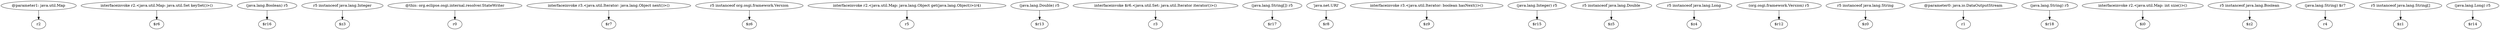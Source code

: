 digraph g {
0[label="@parameter1: java.util.Map"]
1[label="r2"]
0->1[label=""]
2[label="interfaceinvoke r2.<java.util.Map: java.util.Set keySet()>()"]
3[label="$r6"]
2->3[label=""]
4[label="(java.lang.Boolean) r5"]
5[label="$r16"]
4->5[label=""]
6[label="r5 instanceof java.lang.Integer"]
7[label="$z3"]
6->7[label=""]
8[label="@this: org.eclipse.osgi.internal.resolver.StateWriter"]
9[label="r0"]
8->9[label=""]
10[label="interfaceinvoke r3.<java.util.Iterator: java.lang.Object next()>()"]
11[label="$r7"]
10->11[label=""]
12[label="r5 instanceof org.osgi.framework.Version"]
13[label="$z6"]
12->13[label=""]
14[label="interfaceinvoke r2.<java.util.Map: java.lang.Object get(java.lang.Object)>(r4)"]
15[label="r5"]
14->15[label=""]
16[label="(java.lang.Double) r5"]
17[label="$r13"]
16->17[label=""]
18[label="interfaceinvoke $r6.<java.util.Set: java.util.Iterator iterator()>()"]
19[label="r3"]
18->19[label=""]
20[label="(java.lang.String[]) r5"]
21[label="$r17"]
20->21[label=""]
22[label="'java.net.URI'"]
23[label="$r8"]
22->23[label=""]
24[label="interfaceinvoke r3.<java.util.Iterator: boolean hasNext()>()"]
25[label="$z9"]
24->25[label=""]
26[label="(java.lang.Integer) r5"]
27[label="$r15"]
26->27[label=""]
28[label="r5 instanceof java.lang.Double"]
29[label="$z5"]
28->29[label=""]
30[label="r5 instanceof java.lang.Long"]
31[label="$z4"]
30->31[label=""]
32[label="(org.osgi.framework.Version) r5"]
33[label="$r12"]
32->33[label=""]
34[label="r5 instanceof java.lang.String"]
35[label="$z0"]
34->35[label=""]
36[label="@parameter0: java.io.DataOutputStream"]
37[label="r1"]
36->37[label=""]
38[label="(java.lang.String) r5"]
39[label="$r18"]
38->39[label=""]
40[label="interfaceinvoke r2.<java.util.Map: int size()>()"]
41[label="$i0"]
40->41[label=""]
42[label="r5 instanceof java.lang.Boolean"]
43[label="$z2"]
42->43[label=""]
44[label="(java.lang.String) $r7"]
45[label="r4"]
44->45[label=""]
46[label="r5 instanceof java.lang.String[]"]
47[label="$z1"]
46->47[label=""]
48[label="(java.lang.Long) r5"]
49[label="$r14"]
48->49[label=""]
}